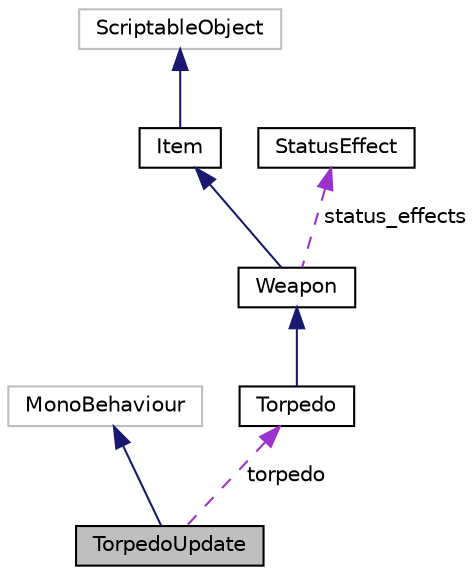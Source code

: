 digraph "TorpedoUpdate"
{
  edge [fontname="Helvetica",fontsize="10",labelfontname="Helvetica",labelfontsize="10"];
  node [fontname="Helvetica",fontsize="10",shape=record];
  Node2 [label="TorpedoUpdate",height=0.2,width=0.4,color="black", fillcolor="grey75", style="filled", fontcolor="black"];
  Node3 -> Node2 [dir="back",color="midnightblue",fontsize="10",style="solid"];
  Node3 [label="MonoBehaviour",height=0.2,width=0.4,color="grey75", fillcolor="white", style="filled"];
  Node4 -> Node2 [dir="back",color="darkorchid3",fontsize="10",style="dashed",label=" torpedo" ];
  Node4 [label="Torpedo",height=0.2,width=0.4,color="black", fillcolor="white", style="filled",URL="$class_torpedo.html"];
  Node5 -> Node4 [dir="back",color="midnightblue",fontsize="10",style="solid"];
  Node5 [label="Weapon",height=0.2,width=0.4,color="black", fillcolor="white", style="filled",URL="$class_weapon.html"];
  Node6 -> Node5 [dir="back",color="midnightblue",fontsize="10",style="solid"];
  Node6 [label="Item",height=0.2,width=0.4,color="black", fillcolor="white", style="filled",URL="$class_item.html"];
  Node7 -> Node6 [dir="back",color="midnightblue",fontsize="10",style="solid"];
  Node7 [label="ScriptableObject",height=0.2,width=0.4,color="grey75", fillcolor="white", style="filled"];
  Node8 -> Node5 [dir="back",color="darkorchid3",fontsize="10",style="dashed",label=" status_effects" ];
  Node8 [label="StatusEffect",height=0.2,width=0.4,color="black", fillcolor="white", style="filled",URL="$class_status_effect.html"];
}
